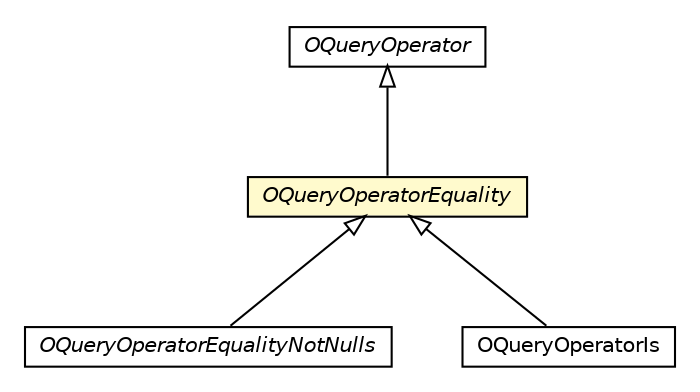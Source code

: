 #!/usr/local/bin/dot
#
# Class diagram 
# Generated by UMLGraph version R5_6-24-gf6e263 (http://www.umlgraph.org/)
#

digraph G {
	edge [fontname="Helvetica",fontsize=10,labelfontname="Helvetica",labelfontsize=10];
	node [fontname="Helvetica",fontsize=10,shape=plaintext];
	nodesep=0.25;
	ranksep=0.5;
	// com.orientechnologies.orient.core.sql.operator.OQueryOperatorEqualityNotNulls
	c2882564 [label=<<table title="com.orientechnologies.orient.core.sql.operator.OQueryOperatorEqualityNotNulls" border="0" cellborder="1" cellspacing="0" cellpadding="2" port="p" href="./OQueryOperatorEqualityNotNulls.html">
		<tr><td><table border="0" cellspacing="0" cellpadding="1">
<tr><td align="center" balign="center"><font face="Helvetica-Oblique"> OQueryOperatorEqualityNotNulls </font></td></tr>
		</table></td></tr>
		</table>>, URL="./OQueryOperatorEqualityNotNulls.html", fontname="Helvetica", fontcolor="black", fontsize=10.0];
	// com.orientechnologies.orient.core.sql.operator.OQueryOperator
	c2882576 [label=<<table title="com.orientechnologies.orient.core.sql.operator.OQueryOperator" border="0" cellborder="1" cellspacing="0" cellpadding="2" port="p" href="./OQueryOperator.html">
		<tr><td><table border="0" cellspacing="0" cellpadding="1">
<tr><td align="center" balign="center"><font face="Helvetica-Oblique"> OQueryOperator </font></td></tr>
		</table></td></tr>
		</table>>, URL="./OQueryOperator.html", fontname="Helvetica", fontcolor="black", fontsize=10.0];
	// com.orientechnologies.orient.core.sql.operator.OQueryOperatorEquality
	c2882582 [label=<<table title="com.orientechnologies.orient.core.sql.operator.OQueryOperatorEquality" border="0" cellborder="1" cellspacing="0" cellpadding="2" port="p" bgcolor="lemonChiffon" href="./OQueryOperatorEquality.html">
		<tr><td><table border="0" cellspacing="0" cellpadding="1">
<tr><td align="center" balign="center"><font face="Helvetica-Oblique"> OQueryOperatorEquality </font></td></tr>
		</table></td></tr>
		</table>>, URL="./OQueryOperatorEquality.html", fontname="Helvetica", fontcolor="black", fontsize=10.0];
	// com.orientechnologies.orient.core.sql.operator.OQueryOperatorIs
	c2882591 [label=<<table title="com.orientechnologies.orient.core.sql.operator.OQueryOperatorIs" border="0" cellborder="1" cellspacing="0" cellpadding="2" port="p" href="./OQueryOperatorIs.html">
		<tr><td><table border="0" cellspacing="0" cellpadding="1">
<tr><td align="center" balign="center"> OQueryOperatorIs </td></tr>
		</table></td></tr>
		</table>>, URL="./OQueryOperatorIs.html", fontname="Helvetica", fontcolor="black", fontsize=10.0];
	//com.orientechnologies.orient.core.sql.operator.OQueryOperatorEqualityNotNulls extends com.orientechnologies.orient.core.sql.operator.OQueryOperatorEquality
	c2882582:p -> c2882564:p [dir=back,arrowtail=empty];
	//com.orientechnologies.orient.core.sql.operator.OQueryOperatorEquality extends com.orientechnologies.orient.core.sql.operator.OQueryOperator
	c2882576:p -> c2882582:p [dir=back,arrowtail=empty];
	//com.orientechnologies.orient.core.sql.operator.OQueryOperatorIs extends com.orientechnologies.orient.core.sql.operator.OQueryOperatorEquality
	c2882582:p -> c2882591:p [dir=back,arrowtail=empty];
}

